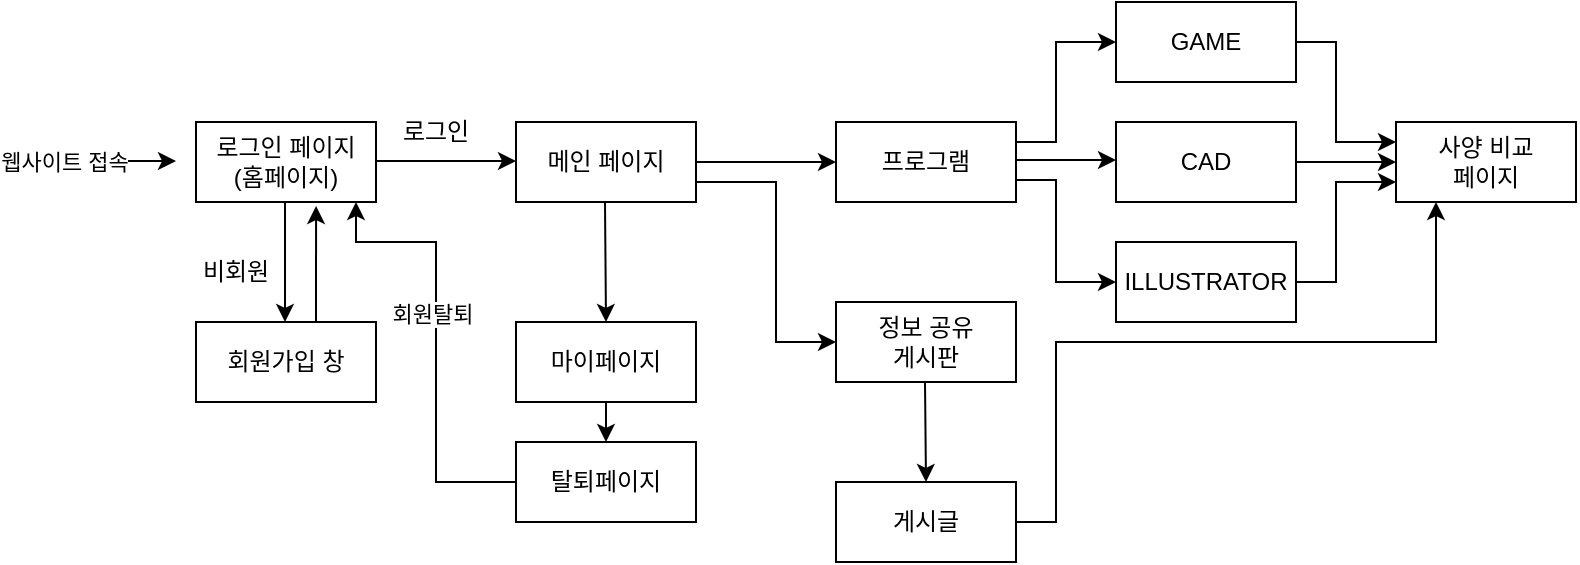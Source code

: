 <mxfile version="15.6.2" type="github">
  <diagram id="a8o0rZx29VSPvfbEYc4T" name="Page-1">
    <mxGraphModel dx="1422" dy="762" grid="1" gridSize="10" guides="1" tooltips="1" connect="1" arrows="1" fold="1" page="1" pageScale="1" pageWidth="827" pageHeight="1169" math="0" shadow="0">
      <root>
        <mxCell id="0" />
        <mxCell id="1" parent="0" />
        <mxCell id="--xe7DJS_iMin2X72Ar--1" value="로그인 페이지&lt;br&gt;(홈페이지)" style="rounded=0;whiteSpace=wrap;html=1;" parent="1" vertex="1">
          <mxGeometry x="110" y="70" width="90" height="40" as="geometry" />
        </mxCell>
        <mxCell id="--xe7DJS_iMin2X72Ar--2" value="" style="endArrow=classic;html=1;rounded=0;" parent="1" edge="1">
          <mxGeometry width="50" height="50" relative="1" as="geometry">
            <mxPoint x="20" y="89.5" as="sourcePoint" />
            <mxPoint x="100" y="89.5" as="targetPoint" />
          </mxGeometry>
        </mxCell>
        <mxCell id="--xe7DJS_iMin2X72Ar--3" value="웹사이트 접속" style="edgeLabel;html=1;align=center;verticalAlign=middle;resizable=0;points=[];" parent="--xe7DJS_iMin2X72Ar--2" vertex="1" connectable="0">
          <mxGeometry x="-0.4" y="1" relative="1" as="geometry">
            <mxPoint y="1" as="offset" />
          </mxGeometry>
        </mxCell>
        <mxCell id="--xe7DJS_iMin2X72Ar--4" value="비회원" style="text;html=1;strokeColor=none;fillColor=none;align=center;verticalAlign=middle;whiteSpace=wrap;rounded=0;" parent="1" vertex="1">
          <mxGeometry x="100" y="130" width="60" height="30" as="geometry" />
        </mxCell>
        <mxCell id="--xe7DJS_iMin2X72Ar--5" value="회원가입 창" style="rounded=0;whiteSpace=wrap;html=1;" parent="1" vertex="1">
          <mxGeometry x="110" y="170" width="90" height="40" as="geometry" />
        </mxCell>
        <mxCell id="--xe7DJS_iMin2X72Ar--7" value="" style="endArrow=classic;html=1;rounded=0;" parent="1" edge="1">
          <mxGeometry width="50" height="50" relative="1" as="geometry">
            <mxPoint x="154.5" y="110" as="sourcePoint" />
            <mxPoint x="154.5" y="170" as="targetPoint" />
          </mxGeometry>
        </mxCell>
        <mxCell id="--xe7DJS_iMin2X72Ar--8" value="" style="endArrow=classic;html=1;rounded=0;" parent="1" edge="1">
          <mxGeometry width="50" height="50" relative="1" as="geometry">
            <mxPoint x="200" y="89.5" as="sourcePoint" />
            <mxPoint x="270" y="89.5" as="targetPoint" />
            <Array as="points">
              <mxPoint x="270" y="89.5" />
            </Array>
          </mxGeometry>
        </mxCell>
        <mxCell id="--xe7DJS_iMin2X72Ar--10" value="메인 페이지" style="rounded=0;whiteSpace=wrap;html=1;" parent="1" vertex="1">
          <mxGeometry x="270" y="70" width="90" height="40" as="geometry" />
        </mxCell>
        <mxCell id="--xe7DJS_iMin2X72Ar--11" value="로그인" style="text;html=1;strokeColor=none;fillColor=none;align=center;verticalAlign=middle;whiteSpace=wrap;rounded=0;" parent="1" vertex="1">
          <mxGeometry x="200" y="60" width="60" height="30" as="geometry" />
        </mxCell>
        <mxCell id="--xe7DJS_iMin2X72Ar--12" value="프로그램" style="rounded=0;whiteSpace=wrap;html=1;" parent="1" vertex="1">
          <mxGeometry x="430" y="70" width="90" height="40" as="geometry" />
        </mxCell>
        <mxCell id="--xe7DJS_iMin2X72Ar--17" value="" style="endArrow=classic;html=1;rounded=0;exitX=1;exitY=0.5;exitDx=0;exitDy=0;" parent="1" source="--xe7DJS_iMin2X72Ar--10" edge="1">
          <mxGeometry width="50" height="50" relative="1" as="geometry">
            <mxPoint x="380" y="140" as="sourcePoint" />
            <mxPoint x="430" y="90" as="targetPoint" />
          </mxGeometry>
        </mxCell>
        <mxCell id="--xe7DJS_iMin2X72Ar--18" value="정보 공유 &lt;br&gt;게시판" style="rounded=0;whiteSpace=wrap;html=1;" parent="1" vertex="1">
          <mxGeometry x="430" y="160" width="90" height="40" as="geometry" />
        </mxCell>
        <mxCell id="--xe7DJS_iMin2X72Ar--19" value="" style="endArrow=classic;html=1;rounded=0;exitX=1;exitY=0.5;exitDx=0;exitDy=0;entryX=0;entryY=0.5;entryDx=0;entryDy=0;" parent="1" target="--xe7DJS_iMin2X72Ar--18" edge="1">
          <mxGeometry width="50" height="50" relative="1" as="geometry">
            <mxPoint x="360" y="100" as="sourcePoint" />
            <mxPoint x="400" y="190" as="targetPoint" />
            <Array as="points">
              <mxPoint x="400" y="100" />
              <mxPoint x="400" y="180" />
            </Array>
          </mxGeometry>
        </mxCell>
        <mxCell id="--xe7DJS_iMin2X72Ar--20" value="" style="endArrow=classic;html=1;rounded=0;entryX=0.667;entryY=1.05;entryDx=0;entryDy=0;entryPerimeter=0;" parent="1" target="--xe7DJS_iMin2X72Ar--1" edge="1">
          <mxGeometry width="50" height="50" relative="1" as="geometry">
            <mxPoint x="170" y="170" as="sourcePoint" />
            <mxPoint x="170" y="230" as="targetPoint" />
          </mxGeometry>
        </mxCell>
        <mxCell id="--xe7DJS_iMin2X72Ar--21" value="마이페이지" style="rounded=0;whiteSpace=wrap;html=1;" parent="1" vertex="1">
          <mxGeometry x="270" y="170" width="90" height="40" as="geometry" />
        </mxCell>
        <mxCell id="--xe7DJS_iMin2X72Ar--22" value="" style="endArrow=classic;html=1;rounded=0;" parent="1" edge="1">
          <mxGeometry width="50" height="50" relative="1" as="geometry">
            <mxPoint x="314.5" y="110" as="sourcePoint" />
            <mxPoint x="315" y="170" as="targetPoint" />
          </mxGeometry>
        </mxCell>
        <mxCell id="--xe7DJS_iMin2X72Ar--23" value="게시글" style="rounded=0;whiteSpace=wrap;html=1;" parent="1" vertex="1">
          <mxGeometry x="430" y="250" width="90" height="40" as="geometry" />
        </mxCell>
        <mxCell id="--xe7DJS_iMin2X72Ar--24" value="GAME" style="rounded=0;whiteSpace=wrap;html=1;" parent="1" vertex="1">
          <mxGeometry x="570" y="10" width="90" height="40" as="geometry" />
        </mxCell>
        <mxCell id="--xe7DJS_iMin2X72Ar--25" value="ILLUSTRATOR" style="rounded=0;whiteSpace=wrap;html=1;" parent="1" vertex="1">
          <mxGeometry x="570" y="130" width="90" height="40" as="geometry" />
        </mxCell>
        <mxCell id="--xe7DJS_iMin2X72Ar--26" value="CAD" style="rounded=0;whiteSpace=wrap;html=1;" parent="1" vertex="1">
          <mxGeometry x="570" y="70" width="90" height="40" as="geometry" />
        </mxCell>
        <mxCell id="--xe7DJS_iMin2X72Ar--28" value="" style="endArrow=classic;html=1;rounded=0;exitX=1;exitY=0.25;exitDx=0;exitDy=0;entryX=0;entryY=0.5;entryDx=0;entryDy=0;" parent="1" source="--xe7DJS_iMin2X72Ar--12" target="--xe7DJS_iMin2X72Ar--24" edge="1">
          <mxGeometry width="50" height="50" relative="1" as="geometry">
            <mxPoint x="390" y="300" as="sourcePoint" />
            <mxPoint x="440" y="250" as="targetPoint" />
            <Array as="points">
              <mxPoint x="540" y="80" />
              <mxPoint x="540" y="30" />
            </Array>
          </mxGeometry>
        </mxCell>
        <mxCell id="--xe7DJS_iMin2X72Ar--29" value="" style="endArrow=classic;html=1;rounded=0;exitX=1;exitY=0.5;exitDx=0;exitDy=0;" parent="1" edge="1">
          <mxGeometry width="50" height="50" relative="1" as="geometry">
            <mxPoint x="520" y="89" as="sourcePoint" />
            <mxPoint x="570" y="89" as="targetPoint" />
            <Array as="points">
              <mxPoint x="550" y="89" />
            </Array>
          </mxGeometry>
        </mxCell>
        <mxCell id="--xe7DJS_iMin2X72Ar--30" value="" style="endArrow=classic;html=1;rounded=0;exitX=1;exitY=0.5;exitDx=0;exitDy=0;entryX=0;entryY=0.5;entryDx=0;entryDy=0;" parent="1" target="--xe7DJS_iMin2X72Ar--25" edge="1">
          <mxGeometry width="50" height="50" relative="1" as="geometry">
            <mxPoint x="520" y="99" as="sourcePoint" />
            <mxPoint x="570" y="110" as="targetPoint" />
            <Array as="points">
              <mxPoint x="540" y="99" />
              <mxPoint x="540" y="110" />
              <mxPoint x="540" y="150" />
            </Array>
          </mxGeometry>
        </mxCell>
        <mxCell id="--xe7DJS_iMin2X72Ar--32" value="" style="endArrow=classic;html=1;rounded=0;" parent="1" edge="1">
          <mxGeometry width="50" height="50" relative="1" as="geometry">
            <mxPoint x="474.5" y="200" as="sourcePoint" />
            <mxPoint x="475" y="250" as="targetPoint" />
          </mxGeometry>
        </mxCell>
        <mxCell id="--xe7DJS_iMin2X72Ar--41" value="" style="edgeStyle=orthogonalEdgeStyle;rounded=0;orthogonalLoop=1;jettySize=auto;html=1;entryX=0;entryY=0.5;entryDx=0;entryDy=0;exitX=1;exitY=0.5;exitDx=0;exitDy=0;" parent="1" source="--xe7DJS_iMin2X72Ar--26" target="--xe7DJS_iMin2X72Ar--33" edge="1">
          <mxGeometry relative="1" as="geometry">
            <mxPoint x="690" y="270" as="sourcePoint" />
            <Array as="points" />
          </mxGeometry>
        </mxCell>
        <mxCell id="--xe7DJS_iMin2X72Ar--33" value="사양 비교&lt;br&gt;페이지" style="rounded=0;whiteSpace=wrap;html=1;" parent="1" vertex="1">
          <mxGeometry x="710" y="70" width="90" height="40" as="geometry" />
        </mxCell>
        <mxCell id="--xe7DJS_iMin2X72Ar--40" value="" style="endArrow=classic;html=1;rounded=0;exitX=1;exitY=0.5;exitDx=0;exitDy=0;" parent="1" source="--xe7DJS_iMin2X72Ar--24" edge="1">
          <mxGeometry width="50" height="50" relative="1" as="geometry">
            <mxPoint x="680" y="30" as="sourcePoint" />
            <mxPoint x="710" y="80" as="targetPoint" />
            <Array as="points">
              <mxPoint x="680" y="30" />
              <mxPoint x="680" y="80" />
            </Array>
          </mxGeometry>
        </mxCell>
        <mxCell id="--xe7DJS_iMin2X72Ar--42" value="" style="endArrow=classic;html=1;rounded=0;exitX=1;exitY=0.5;exitDx=0;exitDy=0;" parent="1" source="--xe7DJS_iMin2X72Ar--25" edge="1">
          <mxGeometry width="50" height="50" relative="1" as="geometry">
            <mxPoint x="680" y="150" as="sourcePoint" />
            <mxPoint x="710" y="100" as="targetPoint" />
            <Array as="points">
              <mxPoint x="680" y="150" />
              <mxPoint x="680" y="100" />
            </Array>
          </mxGeometry>
        </mxCell>
        <mxCell id="--xe7DJS_iMin2X72Ar--43" value="" style="endArrow=classic;html=1;rounded=0;exitX=1;exitY=0.5;exitDx=0;exitDy=0;" parent="1" source="--xe7DJS_iMin2X72Ar--23" edge="1">
          <mxGeometry width="50" height="50" relative="1" as="geometry">
            <mxPoint x="660" y="230" as="sourcePoint" />
            <mxPoint x="730" y="110" as="targetPoint" />
            <Array as="points">
              <mxPoint x="540" y="270" />
              <mxPoint x="540" y="180" />
              <mxPoint x="680" y="180" />
              <mxPoint x="730" y="180" />
            </Array>
          </mxGeometry>
        </mxCell>
        <mxCell id="--xe7DJS_iMin2X72Ar--44" value="" style="endArrow=classic;html=1;rounded=0;exitX=0;exitY=0.5;exitDx=0;exitDy=0;" parent="1" source="gtDZ3vYkyuG7RADZh0FQ-7" edge="1">
          <mxGeometry width="50" height="50" relative="1" as="geometry">
            <mxPoint x="190" y="168" as="sourcePoint" />
            <mxPoint x="190" y="110" as="targetPoint" />
            <Array as="points">
              <mxPoint x="230" y="250" />
              <mxPoint x="230" y="130" />
              <mxPoint x="190" y="130" />
            </Array>
          </mxGeometry>
        </mxCell>
        <mxCell id="--xe7DJS_iMin2X72Ar--45" value="회원탈퇴" style="edgeLabel;html=1;align=center;verticalAlign=middle;resizable=0;points=[];" parent="--xe7DJS_iMin2X72Ar--44" vertex="1" connectable="0">
          <mxGeometry x="0.125" y="2" relative="1" as="geometry">
            <mxPoint as="offset" />
          </mxGeometry>
        </mxCell>
        <mxCell id="gtDZ3vYkyuG7RADZh0FQ-7" value="탈퇴페이지" style="rounded=0;whiteSpace=wrap;html=1;" vertex="1" parent="1">
          <mxGeometry x="270" y="230" width="90" height="40" as="geometry" />
        </mxCell>
        <mxCell id="gtDZ3vYkyuG7RADZh0FQ-8" value="" style="endArrow=classic;html=1;rounded=0;exitX=0.5;exitY=1;exitDx=0;exitDy=0;entryX=0.5;entryY=0;entryDx=0;entryDy=0;" edge="1" parent="1" source="--xe7DJS_iMin2X72Ar--21" target="gtDZ3vYkyuG7RADZh0FQ-7">
          <mxGeometry width="50" height="50" relative="1" as="geometry">
            <mxPoint x="484.5" y="210" as="sourcePoint" />
            <mxPoint x="485" y="260" as="targetPoint" />
            <Array as="points" />
          </mxGeometry>
        </mxCell>
      </root>
    </mxGraphModel>
  </diagram>
</mxfile>
